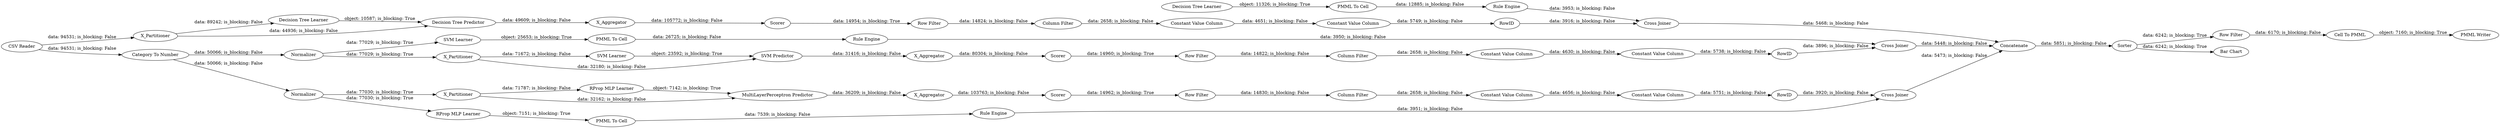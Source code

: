 digraph {
	"-4713891879739400552_293" [label=RowID]
	"667878771868719661_9" [label="Row Filter"]
	"-4713891879739400552_292" [label="Constant Value Column"]
	"-1281523151456670152_31" [label="Decision Tree Learner"]
	"-8449976602108475637_34" [label="Rule Engine"]
	"8487887096097566598_31" [label="SVM Learner"]
	"8487887096097566598_40" [label=Normalizer]
	"8487887096097566598_41" [label=Scorer]
	"5726567645987531554_293" [label=RowID]
	"1281294448414232567_35" [label="Rule Engine"]
	"5726567645987531554_292" [label="Constant Value Column"]
	"-1613540411030991848_54" [label="Cell To PMML"]
	"-1281523151456670152_2" [label=X_Partitioner]
	"-868803718055925951_2" [label=X_Partitioner]
	"-868803718055925951_39" [label=Normalizer]
	"5726567645987531554_9" [label="Row Filter"]
	"1281294448414232567_33" [label="SVM Learner"]
	"-1613540411030991848_53" [label="Row Filter"]
	"-1281523151456670152_7" [label=X_Aggregator]
	"-8449976602108475637_35" [label="RProp MLP Learner"]
	"8487887096097566598_2" [label=X_Partitioner]
	"-1281523151456670152_39" [label=Scorer]
	"667878771868719661_294" [label="Column Filter"]
	"-1613540411030991848_62" [label="CSV Reader"]
	"667878771868719661_292" [label="Constant Value Column"]
	"-8449976602108475637_22" [label="PMML To Cell"]
	"-868803718055925951_31" [label="RProp MLP Learner"]
	"-1613540411030991848_61" [label="PMML Writer"]
	"-1281523151456670152_38" [label="Cross Joiner"]
	"5726567645987531554_294" [label="Column Filter"]
	"8487887096097566598_32" [label="SVM Predictor"]
	"-4713891879739400552_9" [label="Row Filter"]
	"-4713891879739400552_294" [label="Column Filter"]
	"-868803718055925951_38" [label="Cross Joiner"]
	"-1613540411030991848_59" [label="Bar Chart"]
	"-868803718055925951_40" [label=Scorer]
	"667878771868719661_290" [label="Constant Value Column"]
	"-4713891879739400552_290" [label="Constant Value Column"]
	"-868803718055925951_7" [label=X_Aggregator]
	"1965833105227272734_34" [label="Rule Engine"]
	"8487887096097566598_7" [label=X_Aggregator]
	"-1281523151456670152_32" [label="Decision Tree Predictor"]
	"-868803718055925951_32" [label="MultiLayerPerceptron Predictor"]
	"-1613540411030991848_52" [label=Sorter]
	"1965833105227272734_28" [label="PMML To Cell"]
	"667878771868719661_293" [label=RowID]
	"-1613540411030991848_60" [label=Concatenate]
	"8487887096097566598_39" [label="Cross Joiner"]
	"5726567645987531554_290" [label="Constant Value Column"]
	"1281294448414232567_34" [label="PMML To Cell"]
	"1965833105227272734_33" [label="Decision Tree Learner"]
	"-1613540411030991848_58" [label="Category To Number"]
	"8487887096097566598_41" -> "5726567645987531554_9" [label="data: 14960; is_blocking: True"]
	"667878771868719661_290" -> "667878771868719661_292" [label="data: 4651; is_blocking: False"]
	"8487887096097566598_2" -> "8487887096097566598_32" [label="data: 32180; is_blocking: False"]
	"667878771868719661_293" -> "-1281523151456670152_38" [label="data: 3916; is_blocking: False"]
	"8487887096097566598_39" -> "-1613540411030991848_60" [label="data: 5448; is_blocking: False"]
	"-4713891879739400552_290" -> "-4713891879739400552_292" [label="data: 4656; is_blocking: False"]
	"-1281523151456670152_32" -> "-1281523151456670152_7" [label="data: 49609; is_blocking: False"]
	"-8449976602108475637_34" -> "-868803718055925951_38" [label="data: 3951; is_blocking: False"]
	"-1613540411030991848_53" -> "-1613540411030991848_54" [label="data: 6170; is_blocking: False"]
	"-1613540411030991848_58" -> "-868803718055925951_39" [label="data: 50066; is_blocking: False"]
	"8487887096097566598_40" -> "8487887096097566598_2" [label="data: 77029; is_blocking: True"]
	"1965833105227272734_28" -> "1965833105227272734_34" [label="data: 12885; is_blocking: False"]
	"-4713891879739400552_294" -> "-4713891879739400552_290" [label="data: 2658; is_blocking: False"]
	"1965833105227272734_33" -> "1965833105227272734_28" [label="object: 11326; is_blocking: True"]
	"-1281523151456670152_39" -> "667878771868719661_9" [label="data: 14954; is_blocking: True"]
	"-1281523151456670152_38" -> "-1613540411030991848_60" [label="data: 5468; is_blocking: False"]
	"1281294448414232567_33" -> "1281294448414232567_34" [label="object: 25653; is_blocking: True"]
	"-1281523151456670152_31" -> "-1281523151456670152_32" [label="object: 10587; is_blocking: True"]
	"5726567645987531554_290" -> "5726567645987531554_292" [label="data: 4630; is_blocking: False"]
	"-868803718055925951_31" -> "-868803718055925951_32" [label="object: 7142; is_blocking: True"]
	"8487887096097566598_31" -> "8487887096097566598_32" [label="object: 23592; is_blocking: True"]
	"-4713891879739400552_292" -> "-4713891879739400552_293" [label="data: 5751; is_blocking: False"]
	"1281294448414232567_34" -> "1281294448414232567_35" [label="data: 26725; is_blocking: False"]
	"-1613540411030991848_52" -> "-1613540411030991848_59" [label="data: 6242; is_blocking: True"]
	"-1613540411030991848_60" -> "-1613540411030991848_52" [label="data: 5851; is_blocking: False"]
	"667878771868719661_9" -> "667878771868719661_294" [label="data: 14824; is_blocking: False"]
	"-1613540411030991848_62" -> "-1281523151456670152_2" [label="data: 94531; is_blocking: False"]
	"-868803718055925951_40" -> "-4713891879739400552_9" [label="data: 14962; is_blocking: True"]
	"-4713891879739400552_293" -> "-868803718055925951_38" [label="data: 3920; is_blocking: False"]
	"-868803718055925951_2" -> "-868803718055925951_32" [label="data: 32162; is_blocking: False"]
	"-868803718055925951_32" -> "-868803718055925951_7" [label="data: 36209; is_blocking: False"]
	"5726567645987531554_9" -> "5726567645987531554_294" [label="data: 14822; is_blocking: False"]
	"-8449976602108475637_35" -> "-8449976602108475637_22" [label="object: 7151; is_blocking: True"]
	"-1281523151456670152_7" -> "-1281523151456670152_39" [label="data: 105772; is_blocking: False"]
	"-1613540411030991848_62" -> "-1613540411030991848_58" [label="data: 94531; is_blocking: False"]
	"5726567645987531554_292" -> "5726567645987531554_293" [label="data: 5738; is_blocking: False"]
	"-868803718055925951_39" -> "-8449976602108475637_35" [label="data: 77030; is_blocking: True"]
	"8487887096097566598_32" -> "8487887096097566598_7" [label="data: 31416; is_blocking: False"]
	"-868803718055925951_2" -> "-868803718055925951_31" [label="data: 71787; is_blocking: False"]
	"5726567645987531554_294" -> "5726567645987531554_290" [label="data: 2658; is_blocking: False"]
	"8487887096097566598_2" -> "8487887096097566598_31" [label="data: 71672; is_blocking: False"]
	"-1281523151456670152_2" -> "-1281523151456670152_31" [label="data: 89242; is_blocking: False"]
	"-868803718055925951_7" -> "-868803718055925951_40" [label="data: 103763; is_blocking: False"]
	"-868803718055925951_38" -> "-1613540411030991848_60" [label="data: 5473; is_blocking: False"]
	"-4713891879739400552_9" -> "-4713891879739400552_294" [label="data: 14830; is_blocking: False"]
	"5726567645987531554_293" -> "8487887096097566598_39" [label="data: 3896; is_blocking: False"]
	"-1613540411030991848_52" -> "-1613540411030991848_53" [label="data: 6242; is_blocking: True"]
	"-1281523151456670152_2" -> "-1281523151456670152_32" [label="data: 44936; is_blocking: False"]
	"667878771868719661_294" -> "667878771868719661_290" [label="data: 2658; is_blocking: False"]
	"-868803718055925951_39" -> "-868803718055925951_2" [label="data: 77030; is_blocking: True"]
	"8487887096097566598_7" -> "8487887096097566598_41" [label="data: 80304; is_blocking: False"]
	"1281294448414232567_35" -> "8487887096097566598_39" [label="data: 3950; is_blocking: False"]
	"667878771868719661_292" -> "667878771868719661_293" [label="data: 5749; is_blocking: False"]
	"8487887096097566598_40" -> "1281294448414232567_33" [label="data: 77029; is_blocking: True"]
	"-1613540411030991848_58" -> "8487887096097566598_40" [label="data: 50066; is_blocking: False"]
	"-1613540411030991848_54" -> "-1613540411030991848_61" [label="object: 7160; is_blocking: True"]
	"-8449976602108475637_22" -> "-8449976602108475637_34" [label="data: 7539; is_blocking: False"]
	"1965833105227272734_34" -> "-1281523151456670152_38" [label="data: 3953; is_blocking: False"]
	rankdir=LR
}
